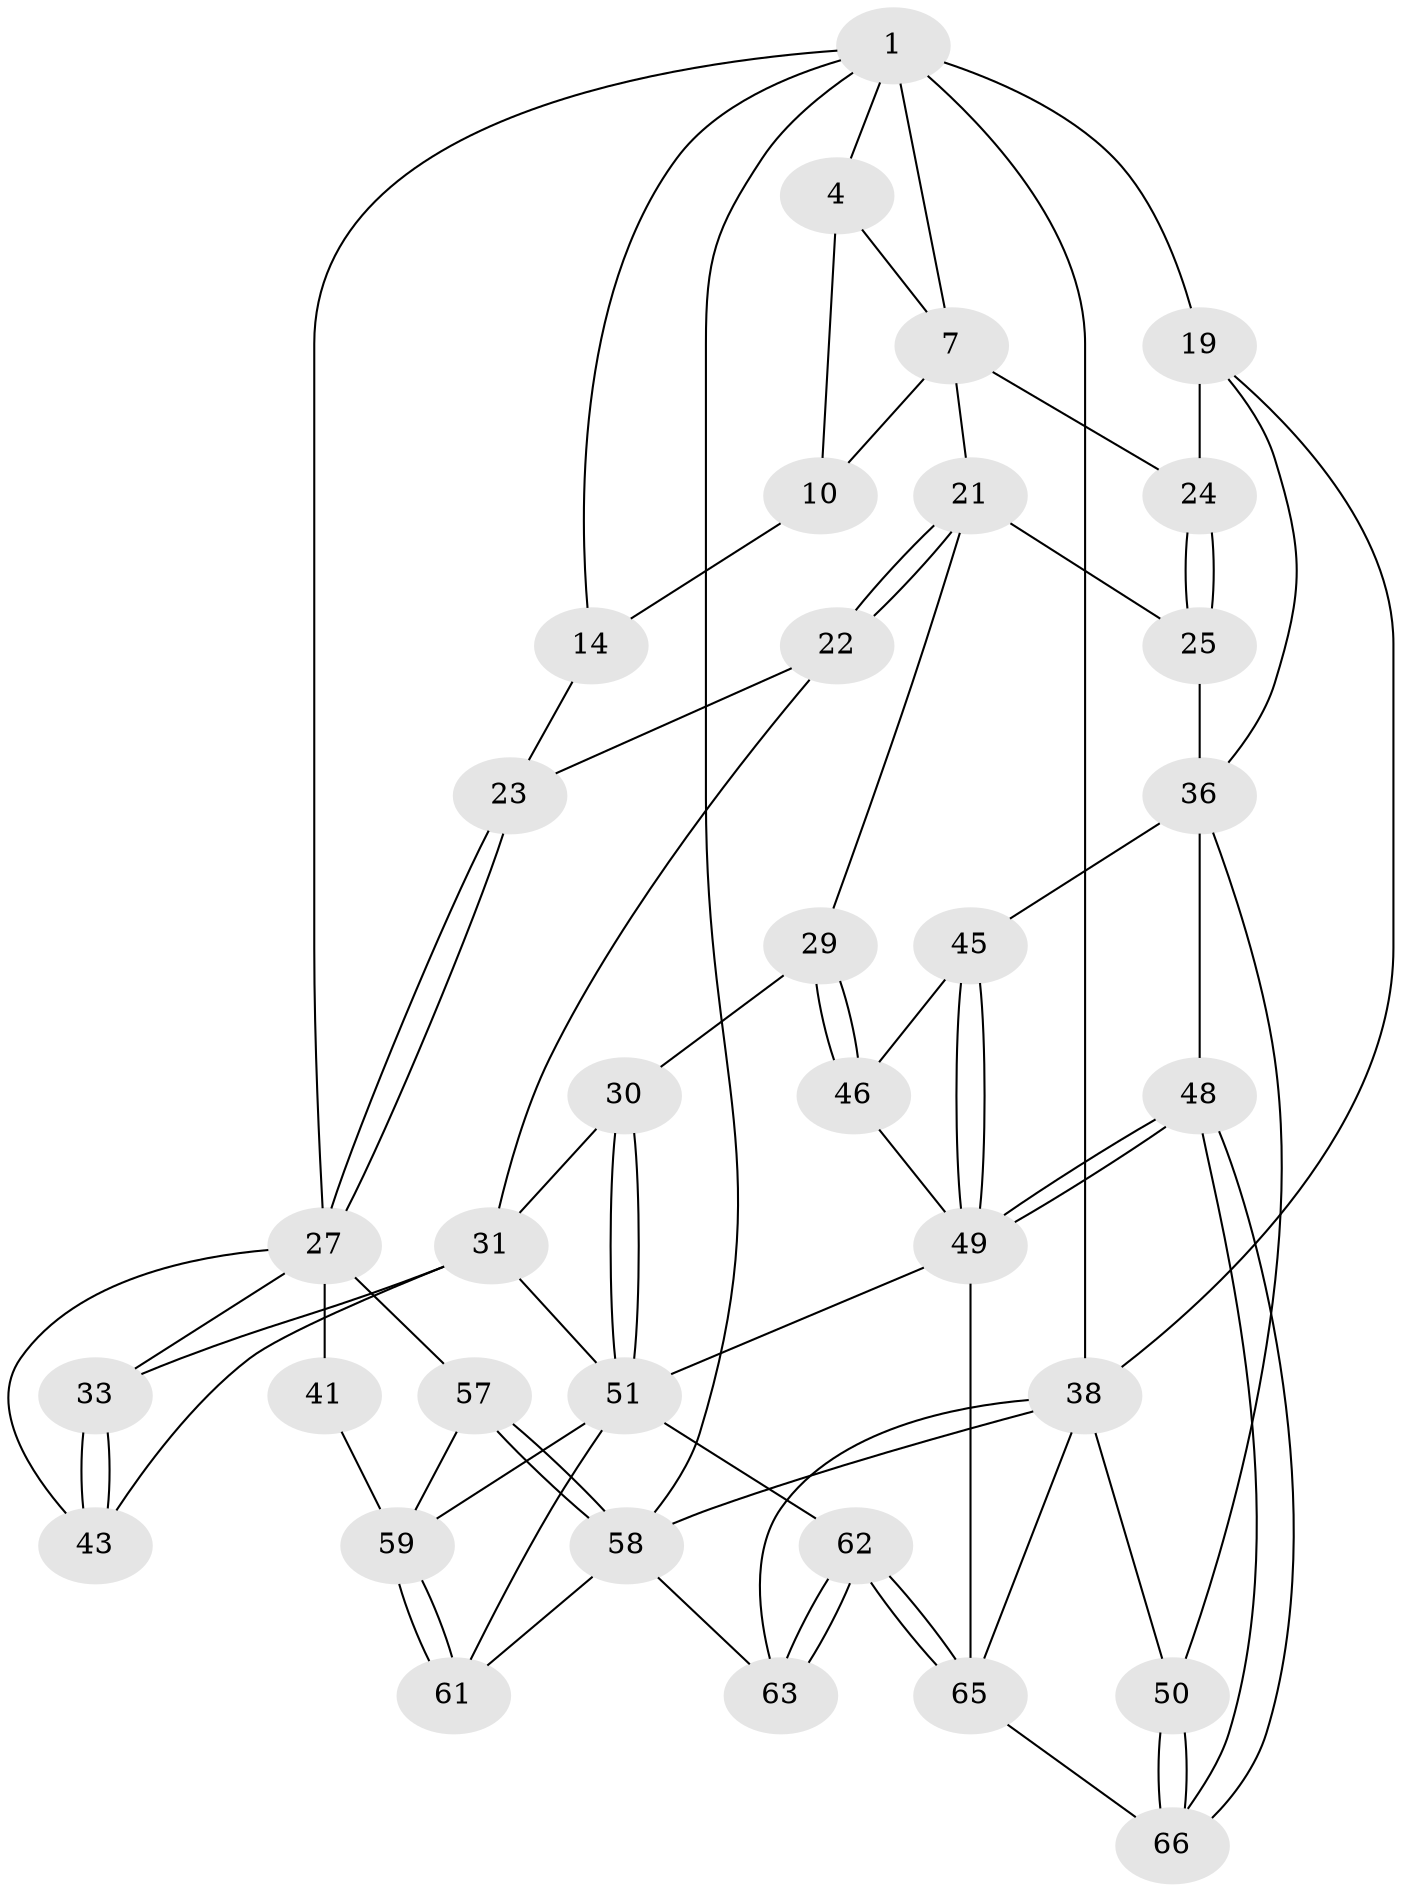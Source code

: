 // original degree distribution, {3: 0.04411764705882353, 6: 0.20588235294117646, 5: 0.5441176470588235, 4: 0.20588235294117646}
// Generated by graph-tools (version 1.1) at 2025/28/03/15/25 16:28:03]
// undirected, 34 vertices, 78 edges
graph export_dot {
graph [start="1"]
  node [color=gray90,style=filled];
  1 [pos="+0.7987666913029269+0",super="+2+6"];
  4 [pos="+0.3669296190905179+0",super="+5+12"];
  7 [pos="+0.6337301378496016+0.22418471773938997",super="+8"];
  10 [pos="+0.4085246089841733+0.20282484984267743",super="+17+11"];
  14 [pos="+0+0.1425934781975799",super="+18+15"];
  19 [pos="+1+0.24206148530331845",super="+20+35"];
  21 [pos="+0.4888105127182051+0.43141144790748226",super="+26"];
  22 [pos="+0.25824226418475205+0.4692384837323855"];
  23 [pos="+0.20204864909135786+0.42040130308360363"];
  24 [pos="+0.76521295890536+0.5354595343495319"];
  25 [pos="+0.7574116497426525+0.5579165728225179"];
  27 [pos="+0.013918663868665651+0.554240447513782",super="+34+28"];
  29 [pos="+0.47699096259658114+0.6765863458378237"];
  30 [pos="+0.42712901712642426+0.693170903515352"];
  31 [pos="+0.4001528385789327+0.6862493386765329",super="+32+44"];
  33 [pos="+0.2127391066347259+0.6236066131884592"];
  36 [pos="+0.8374559058674732+0.6390133037113996",super="+37+47"];
  38 [pos="+1+1",super="+68+39"];
  41 [pos="+0.10593355654671859+0.7797654090814505"];
  43 [pos="+0.1877182439649685+0.7607821686209183"];
  45 [pos="+0.6907668417192884+0.6386494877308484"];
  46 [pos="+0.5469239571404317+0.714662708302272"];
  48 [pos="+0.7491385470225671+0.8860493000598828"];
  49 [pos="+0.7075788819035135+0.8560245400975818",super="+55"];
  50 [pos="+1+0.8545532215232057"];
  51 [pos="+0.39223763216360547+0.8264528854413349",super="+52"];
  57 [pos="+0+0.9699609122932373"];
  58 [pos="+0+1",super="+64"];
  59 [pos="+0.1562842381365271+0.9789780261552282",super="+60"];
  61 [pos="+0.18591358655538226+1"];
  62 [pos="+0.44003210786814995+1"];
  63 [pos="+0.43794919923448067+1"];
  65 [pos="+0.5078366995367093+0.9470161220185289",super="+67"];
  66 [pos="+0.7502577261362834+0.8888553345729845"];
  1 -- 19 [weight=2];
  1 -- 4;
  1 -- 38;
  1 -- 58;
  1 -- 14;
  1 -- 7;
  1 -- 27;
  4 -- 7;
  4 -- 10;
  7 -- 24;
  7 -- 10;
  7 -- 21;
  10 -- 14 [weight=3];
  14 -- 23;
  19 -- 24;
  19 -- 36;
  19 -- 38;
  21 -- 22;
  21 -- 22;
  21 -- 25;
  21 -- 29;
  22 -- 23;
  22 -- 31;
  23 -- 27;
  23 -- 27;
  24 -- 25;
  24 -- 25;
  25 -- 36;
  27 -- 33;
  27 -- 43;
  27 -- 41 [weight=2];
  27 -- 57;
  29 -- 30;
  29 -- 46;
  29 -- 46;
  30 -- 31;
  30 -- 51;
  30 -- 51;
  31 -- 33;
  31 -- 51;
  31 -- 43;
  33 -- 43;
  33 -- 43;
  36 -- 45;
  36 -- 48;
  36 -- 50;
  38 -- 58;
  38 -- 65;
  38 -- 63;
  38 -- 50;
  41 -- 59;
  45 -- 46;
  45 -- 49;
  45 -- 49;
  46 -- 49;
  48 -- 49;
  48 -- 49;
  48 -- 66;
  48 -- 66;
  49 -- 65;
  49 -- 51;
  50 -- 66;
  50 -- 66;
  51 -- 59;
  51 -- 61;
  51 -- 62;
  57 -- 58;
  57 -- 58;
  57 -- 59;
  58 -- 61;
  58 -- 63;
  59 -- 61;
  59 -- 61;
  62 -- 63;
  62 -- 63;
  62 -- 65;
  62 -- 65;
  65 -- 66;
}
